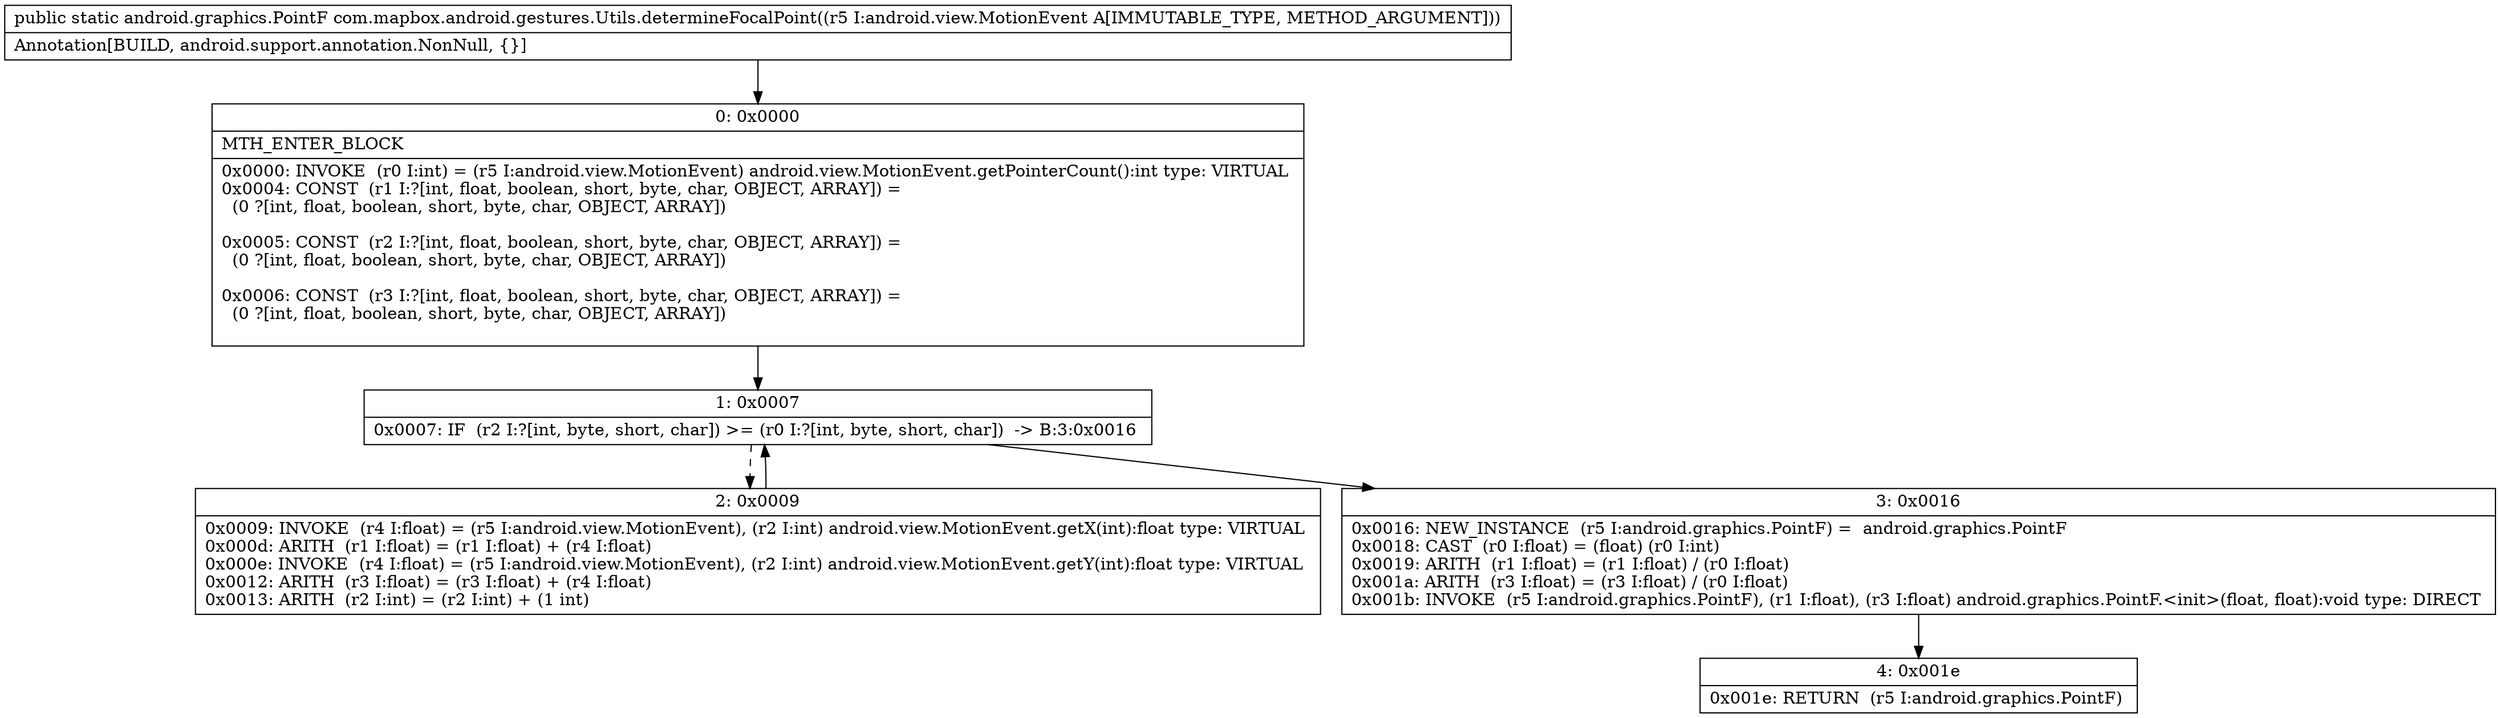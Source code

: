 digraph "CFG forcom.mapbox.android.gestures.Utils.determineFocalPoint(Landroid\/view\/MotionEvent;)Landroid\/graphics\/PointF;" {
Node_0 [shape=record,label="{0\:\ 0x0000|MTH_ENTER_BLOCK\l|0x0000: INVOKE  (r0 I:int) = (r5 I:android.view.MotionEvent) android.view.MotionEvent.getPointerCount():int type: VIRTUAL \l0x0004: CONST  (r1 I:?[int, float, boolean, short, byte, char, OBJECT, ARRAY]) = \l  (0 ?[int, float, boolean, short, byte, char, OBJECT, ARRAY])\l \l0x0005: CONST  (r2 I:?[int, float, boolean, short, byte, char, OBJECT, ARRAY]) = \l  (0 ?[int, float, boolean, short, byte, char, OBJECT, ARRAY])\l \l0x0006: CONST  (r3 I:?[int, float, boolean, short, byte, char, OBJECT, ARRAY]) = \l  (0 ?[int, float, boolean, short, byte, char, OBJECT, ARRAY])\l \l}"];
Node_1 [shape=record,label="{1\:\ 0x0007|0x0007: IF  (r2 I:?[int, byte, short, char]) \>= (r0 I:?[int, byte, short, char])  \-\> B:3:0x0016 \l}"];
Node_2 [shape=record,label="{2\:\ 0x0009|0x0009: INVOKE  (r4 I:float) = (r5 I:android.view.MotionEvent), (r2 I:int) android.view.MotionEvent.getX(int):float type: VIRTUAL \l0x000d: ARITH  (r1 I:float) = (r1 I:float) + (r4 I:float) \l0x000e: INVOKE  (r4 I:float) = (r5 I:android.view.MotionEvent), (r2 I:int) android.view.MotionEvent.getY(int):float type: VIRTUAL \l0x0012: ARITH  (r3 I:float) = (r3 I:float) + (r4 I:float) \l0x0013: ARITH  (r2 I:int) = (r2 I:int) + (1 int) \l}"];
Node_3 [shape=record,label="{3\:\ 0x0016|0x0016: NEW_INSTANCE  (r5 I:android.graphics.PointF) =  android.graphics.PointF \l0x0018: CAST  (r0 I:float) = (float) (r0 I:int) \l0x0019: ARITH  (r1 I:float) = (r1 I:float) \/ (r0 I:float) \l0x001a: ARITH  (r3 I:float) = (r3 I:float) \/ (r0 I:float) \l0x001b: INVOKE  (r5 I:android.graphics.PointF), (r1 I:float), (r3 I:float) android.graphics.PointF.\<init\>(float, float):void type: DIRECT \l}"];
Node_4 [shape=record,label="{4\:\ 0x001e|0x001e: RETURN  (r5 I:android.graphics.PointF) \l}"];
MethodNode[shape=record,label="{public static android.graphics.PointF com.mapbox.android.gestures.Utils.determineFocalPoint((r5 I:android.view.MotionEvent A[IMMUTABLE_TYPE, METHOD_ARGUMENT]))  | Annotation[BUILD, android.support.annotation.NonNull, \{\}]\l}"];
MethodNode -> Node_0;
Node_0 -> Node_1;
Node_1 -> Node_2[style=dashed];
Node_1 -> Node_3;
Node_2 -> Node_1;
Node_3 -> Node_4;
}


